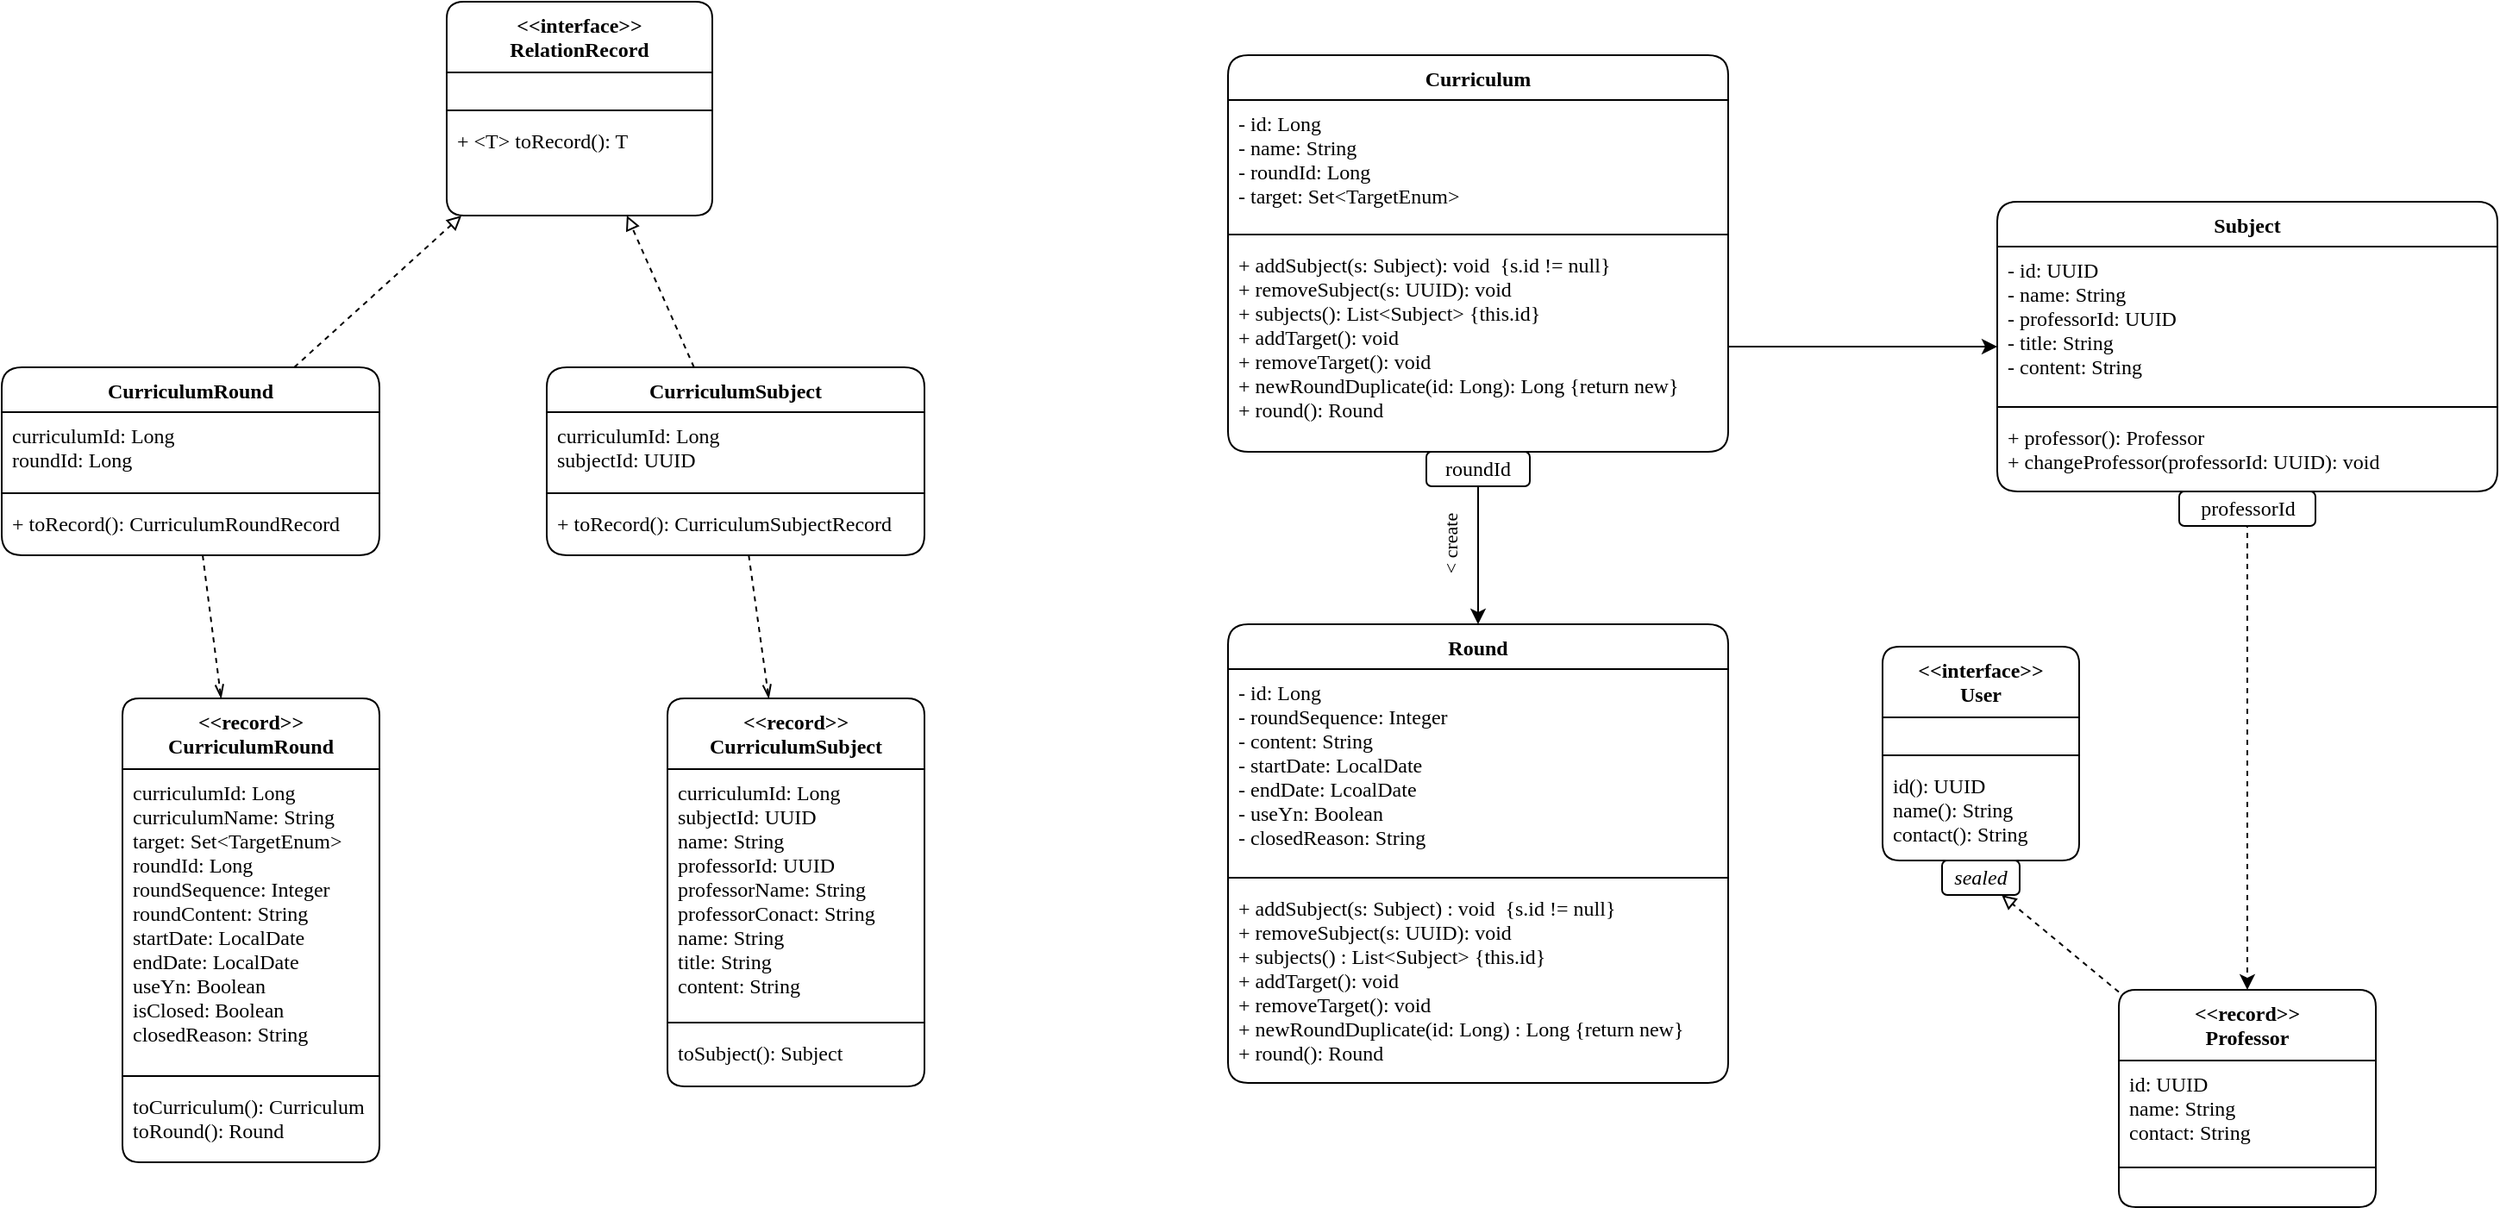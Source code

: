 <mxfile>
    <diagram id="zG_Oaf-O4gQHG555Pn15" name="페이지-1">
        <mxGraphModel dx="2149" dy="844" grid="0" gridSize="10" guides="1" tooltips="1" connect="1" arrows="1" fold="1" page="0" pageScale="1" pageWidth="1169" pageHeight="827" math="0" shadow="0">
            <root>
                <mxCell id="0"/>
                <mxCell id="1" parent="0"/>
                <mxCell id="35" style="edgeStyle=none;html=1;startArrow=none;rounded=1;fontFamily=D2Coding;" parent="1" source="39" target="30" edge="1">
                    <mxGeometry relative="1" as="geometry"/>
                </mxCell>
                <mxCell id="38" value="&amp;lt; create" style="edgeLabel;html=1;align=center;verticalAlign=middle;resizable=0;points=[];rounded=1;fontFamily=D2Coding;rotation=-90;" parent="35" vertex="1" connectable="0">
                    <mxGeometry x="0.116" y="2" relative="1" as="geometry">
                        <mxPoint x="-18" y="-11" as="offset"/>
                    </mxGeometry>
                </mxCell>
                <mxCell id="17" value="Curriculum" style="swimlane;fontStyle=1;align=center;verticalAlign=top;childLayout=stackLayout;horizontal=1;startSize=26;horizontalStack=0;resizeParent=1;resizeParentMax=0;resizeLast=0;collapsible=1;marginBottom=0;rounded=1;fontFamily=D2Coding;" parent="1" vertex="1">
                    <mxGeometry x="330" y="289" width="290" height="230" as="geometry">
                        <mxRectangle x="370" y="270" width="100" height="30" as="alternateBounds"/>
                    </mxGeometry>
                </mxCell>
                <mxCell id="18" value="- id: Long&#10;- name: String&#10;- roundId: Long&#10;- target: Set&lt;TargetEnum&gt;" style="text;strokeColor=none;fillColor=none;align=left;verticalAlign=top;spacingLeft=4;spacingRight=4;overflow=hidden;rotatable=0;points=[[0,0.5],[1,0.5]];portConstraint=eastwest;rounded=1;fontFamily=D2Coding;" parent="17" vertex="1">
                    <mxGeometry y="26" width="290" height="74" as="geometry"/>
                </mxCell>
                <mxCell id="19" value="" style="line;strokeWidth=1;fillColor=none;align=left;verticalAlign=middle;spacingTop=-1;spacingLeft=3;spacingRight=3;rotatable=0;labelPosition=right;points=[];portConstraint=eastwest;strokeColor=inherit;rounded=1;fontFamily=D2Coding;" parent="17" vertex="1">
                    <mxGeometry y="100" width="290" height="8" as="geometry"/>
                </mxCell>
                <mxCell id="20" value="+ addSubject(s: Subject): void  {s.id != null}&#10;+ removeSubject(s: UUID): void&#10;+ subjects(): List&lt;Subject&gt; {this.id}&#10;+ addTarget(): void&#10;+ removeTarget(): void&#10;+ newRoundDuplicate(id: Long): Long {return new}&#10;+ round(): Round" style="text;strokeColor=none;fillColor=none;align=left;verticalAlign=top;spacingLeft=4;spacingRight=4;overflow=hidden;rotatable=0;points=[[0,0.5],[1,0.5]];portConstraint=eastwest;rounded=1;fontFamily=D2Coding;" parent="17" vertex="1">
                    <mxGeometry y="108" width="290" height="122" as="geometry"/>
                </mxCell>
                <mxCell id="30" value="Round" style="swimlane;fontStyle=1;align=center;verticalAlign=top;childLayout=stackLayout;horizontal=1;startSize=26;horizontalStack=0;resizeParent=1;resizeParentMax=0;resizeLast=0;collapsible=1;marginBottom=0;rounded=1;spacing=2;fontFamily=D2Coding;" parent="1" vertex="1">
                    <mxGeometry x="330" y="619" width="290" height="266" as="geometry">
                        <mxRectangle x="370" y="270" width="100" height="30" as="alternateBounds"/>
                    </mxGeometry>
                </mxCell>
                <mxCell id="31" value="- id: Long&#10;- roundSequence: Integer&#10;- content: String&#10;- startDate: LocalDate&#10;- endDate: LcoalDate&#10;- useYn: Boolean&#10;- closedReason: String" style="text;strokeColor=none;fillColor=none;align=left;verticalAlign=top;spacingLeft=4;spacingRight=4;overflow=hidden;rotatable=0;points=[[0,0.5],[1,0.5]];portConstraint=eastwest;rounded=1;spacing=2;spacingTop=0;fontFamily=D2Coding;" parent="30" vertex="1">
                    <mxGeometry y="26" width="290" height="117" as="geometry"/>
                </mxCell>
                <mxCell id="32" value="" style="line;strokeWidth=1;fillColor=none;align=left;verticalAlign=middle;spacingTop=-1;spacingLeft=3;spacingRight=3;rotatable=0;labelPosition=right;points=[];portConstraint=eastwest;strokeColor=inherit;rounded=1;fontFamily=D2Coding;" parent="30" vertex="1">
                    <mxGeometry y="143" width="290" height="8" as="geometry"/>
                </mxCell>
                <mxCell id="33" value="+ addSubject(s: Subject) : void  {s.id != null}&#10;+ removeSubject(s: UUID): void&#10;+ subjects() : List&lt;Subject&gt; {this.id}&#10;+ addTarget(): void&#10;+ removeTarget(): void&#10;+ newRoundDuplicate(id: Long) : Long {return new}&#10;+ round(): Round" style="text;strokeColor=none;fillColor=none;align=left;verticalAlign=top;spacingLeft=4;spacingRight=4;overflow=hidden;rotatable=0;points=[[0,0.5],[1,0.5]];portConstraint=eastwest;rounded=1;fontFamily=D2Coding;" parent="30" vertex="1">
                    <mxGeometry y="151" width="290" height="115" as="geometry"/>
                </mxCell>
                <mxCell id="40" value="" style="edgeStyle=none;html=1;endArrow=none;rounded=1;fontFamily=D2Coding;" parent="1" source="17" target="39" edge="1">
                    <mxGeometry relative="1" as="geometry">
                        <mxPoint x="330" y="404" as="sourcePoint"/>
                        <mxPoint x="180" y="404" as="targetPoint"/>
                    </mxGeometry>
                </mxCell>
                <mxCell id="39" value="roundId" style="whiteSpace=wrap;html=1;rounded=1;fontFamily=D2Coding;" parent="1" vertex="1">
                    <mxGeometry x="445" y="519" width="60" height="20" as="geometry"/>
                </mxCell>
                <mxCell id="52" style="edgeStyle=none;html=1;fontFamily=D2Coding;dashed=1;" edge="1" parent="1" source="41" target="48">
                    <mxGeometry relative="1" as="geometry"/>
                </mxCell>
                <mxCell id="41" value="Subject" style="swimlane;fontStyle=1;align=center;verticalAlign=top;childLayout=stackLayout;horizontal=1;startSize=26;horizontalStack=0;resizeParent=1;resizeParentMax=0;resizeLast=0;collapsible=1;marginBottom=0;rounded=1;fontFamily=D2Coding;" vertex="1" parent="1">
                    <mxGeometry x="776" y="374" width="290" height="168" as="geometry">
                        <mxRectangle x="370" y="270" width="100" height="30" as="alternateBounds"/>
                    </mxGeometry>
                </mxCell>
                <mxCell id="42" value="- id: UUID&#10;- name: String&#10;- professorId: UUID&#10;- title: String&#10;- content: String" style="text;strokeColor=none;fillColor=none;align=left;verticalAlign=top;spacingLeft=4;spacingRight=4;overflow=hidden;rotatable=0;points=[[0,0.5],[1,0.5]];portConstraint=eastwest;rounded=1;fontFamily=D2Coding;" vertex="1" parent="41">
                    <mxGeometry y="26" width="290" height="89" as="geometry"/>
                </mxCell>
                <mxCell id="43" value="" style="line;strokeWidth=1;fillColor=none;align=left;verticalAlign=middle;spacingTop=-1;spacingLeft=3;spacingRight=3;rotatable=0;labelPosition=right;points=[];portConstraint=eastwest;strokeColor=inherit;rounded=1;fontFamily=D2Coding;" vertex="1" parent="41">
                    <mxGeometry y="115" width="290" height="8" as="geometry"/>
                </mxCell>
                <mxCell id="44" value="+ professor(): Professor&#10;+ changeProfessor(professorId: UUID): void" style="text;strokeColor=none;fillColor=none;align=left;verticalAlign=top;spacingLeft=4;spacingRight=4;overflow=hidden;rotatable=0;points=[[0,0.5],[1,0.5]];portConstraint=eastwest;rounded=1;fontFamily=D2Coding;" vertex="1" parent="41">
                    <mxGeometry y="123" width="290" height="45" as="geometry"/>
                </mxCell>
                <mxCell id="45" style="edgeStyle=none;html=1;fontFamily=D2Coding;startArrow=none;" edge="1" parent="1" source="20" target="41">
                    <mxGeometry relative="1" as="geometry">
                        <mxPoint x="680.0" y="428.0" as="sourcePoint"/>
                    </mxGeometry>
                </mxCell>
                <mxCell id="47" value="" style="edgeStyle=none;html=1;fontFamily=D2Coding;endArrow=none;" edge="1" parent="1" source="20">
                    <mxGeometry relative="1" as="geometry">
                        <mxPoint x="620" y="430.241" as="sourcePoint"/>
                        <mxPoint x="620" y="433.143" as="targetPoint"/>
                    </mxGeometry>
                </mxCell>
                <mxCell id="48" value="&lt;&lt;record&gt;&gt;&#10;Professor" style="swimlane;fontStyle=1;align=center;verticalAlign=top;childLayout=stackLayout;horizontal=1;startSize=41;horizontalStack=0;resizeParent=1;resizeParentMax=0;resizeLast=0;collapsible=1;marginBottom=0;rounded=1;fontFamily=D2Coding;arcSize=8;" vertex="1" parent="1">
                    <mxGeometry x="846.5" y="831" width="149" height="126" as="geometry">
                        <mxRectangle x="370" y="270" width="100" height="30" as="alternateBounds"/>
                    </mxGeometry>
                </mxCell>
                <mxCell id="49" value="id: UUID&#10;name: String&#10;contact: String" style="text;strokeColor=none;fillColor=none;align=left;verticalAlign=top;spacingLeft=4;spacingRight=4;overflow=hidden;rotatable=0;points=[[0,0.5],[1,0.5]];portConstraint=eastwest;rounded=1;fontFamily=D2Coding;" vertex="1" parent="48">
                    <mxGeometry y="41" width="149" height="58" as="geometry"/>
                </mxCell>
                <mxCell id="50" value="" style="line;strokeWidth=1;fillColor=none;align=left;verticalAlign=middle;spacingTop=-1;spacingLeft=3;spacingRight=3;rotatable=0;labelPosition=right;points=[];portConstraint=eastwest;strokeColor=inherit;rounded=1;fontFamily=D2Coding;" vertex="1" parent="48">
                    <mxGeometry y="99" width="149" height="8" as="geometry"/>
                </mxCell>
                <mxCell id="51" value=" " style="text;strokeColor=none;fillColor=none;align=left;verticalAlign=top;spacingLeft=4;spacingRight=4;overflow=hidden;rotatable=0;points=[[0,0.5],[1,0.5]];portConstraint=eastwest;rounded=1;fontFamily=D2Coding;" vertex="1" parent="48">
                    <mxGeometry y="107" width="149" height="19" as="geometry"/>
                </mxCell>
                <mxCell id="54" value="professorId" style="whiteSpace=wrap;html=1;rounded=1;fontFamily=D2Coding;" vertex="1" parent="1">
                    <mxGeometry x="881.5" y="542" width="79" height="20" as="geometry"/>
                </mxCell>
                <mxCell id="60" value="&lt;&lt;interface&gt;&gt;&#10;User" style="swimlane;fontStyle=1;align=center;verticalAlign=top;childLayout=stackLayout;horizontal=1;startSize=41;horizontalStack=0;resizeParent=1;resizeParentMax=0;resizeLast=0;collapsible=1;marginBottom=0;rounded=1;fontFamily=D2Coding;arcSize=8;" vertex="1" parent="1">
                    <mxGeometry x="709.5" y="632" width="114" height="124" as="geometry">
                        <mxRectangle x="370" y="270" width="100" height="30" as="alternateBounds"/>
                    </mxGeometry>
                </mxCell>
                <mxCell id="61" value=" " style="text;strokeColor=none;fillColor=none;align=left;verticalAlign=top;spacingLeft=4;spacingRight=4;overflow=hidden;rotatable=0;points=[[0,0.5],[1,0.5]];portConstraint=eastwest;rounded=1;fontFamily=D2Coding;" vertex="1" parent="60">
                    <mxGeometry y="41" width="114" height="18" as="geometry"/>
                </mxCell>
                <mxCell id="62" value="" style="line;strokeWidth=1;fillColor=none;align=left;verticalAlign=middle;spacingTop=-1;spacingLeft=3;spacingRight=3;rotatable=0;labelPosition=right;points=[];portConstraint=eastwest;strokeColor=inherit;rounded=1;fontFamily=D2Coding;" vertex="1" parent="60">
                    <mxGeometry y="59" width="114" height="8" as="geometry"/>
                </mxCell>
                <mxCell id="63" value="id(): UUID&#10;name(): String&#10;contact(): String" style="text;strokeColor=none;fillColor=none;align=left;verticalAlign=top;spacingLeft=4;spacingRight=4;overflow=hidden;rotatable=0;points=[[0,0.5],[1,0.5]];portConstraint=eastwest;rounded=1;fontFamily=D2Coding;" vertex="1" parent="60">
                    <mxGeometry y="67" width="114" height="57" as="geometry"/>
                </mxCell>
                <mxCell id="64" style="edgeStyle=none;html=1;fontFamily=D2Coding;dashed=1;endArrow=block;endFill=0;startArrow=none;" edge="1" parent="1" source="66" target="60">
                    <mxGeometry relative="1" as="geometry">
                        <mxPoint x="921" y="661" as="sourcePoint"/>
                        <mxPoint x="921.0" y="759" as="targetPoint"/>
                        <Array as="points"/>
                    </mxGeometry>
                </mxCell>
                <mxCell id="67" value="" style="edgeStyle=none;html=1;fontFamily=D2Coding;endArrow=block;endFill=0;dashed=1;" edge="1" parent="1" source="48" target="66">
                    <mxGeometry relative="1" as="geometry">
                        <mxPoint x="921" y="885" as="sourcePoint"/>
                        <mxPoint x="974" y="929" as="targetPoint"/>
                        <Array as="points"/>
                    </mxGeometry>
                </mxCell>
                <mxCell id="66" value="&lt;i&gt;sealed&lt;/i&gt;" style="whiteSpace=wrap;html=1;rounded=1;fontFamily=D2Coding;" vertex="1" parent="1">
                    <mxGeometry x="744" y="756" width="45" height="20" as="geometry"/>
                </mxCell>
                <mxCell id="76" style="edgeStyle=none;html=1;dashed=1;fontFamily=D2Coding;endArrow=block;endFill=0;" edge="1" parent="1" source="68" target="72">
                    <mxGeometry relative="1" as="geometry"/>
                </mxCell>
                <mxCell id="91" style="edgeStyle=none;html=1;dashed=1;fontFamily=D2Coding;endArrow=openThin;endFill=0;" edge="1" parent="1" source="68" target="86">
                    <mxGeometry relative="1" as="geometry"/>
                </mxCell>
                <mxCell id="68" value="CurriculumSubject" style="swimlane;fontStyle=1;align=center;verticalAlign=top;childLayout=stackLayout;horizontal=1;startSize=26;horizontalStack=0;resizeParent=1;resizeParentMax=0;resizeLast=0;collapsible=1;marginBottom=0;rounded=1;spacing=2;fontFamily=D2Coding;" vertex="1" parent="1">
                    <mxGeometry x="-65" y="470" width="219" height="109" as="geometry">
                        <mxRectangle x="370" y="270" width="100" height="30" as="alternateBounds"/>
                    </mxGeometry>
                </mxCell>
                <mxCell id="69" value="curriculumId: Long&#10;subjectId: UUID" style="text;strokeColor=none;fillColor=none;align=left;verticalAlign=top;spacingLeft=4;spacingRight=4;overflow=hidden;rotatable=0;points=[[0,0.5],[1,0.5]];portConstraint=eastwest;rounded=1;spacing=2;spacingTop=0;fontFamily=D2Coding;" vertex="1" parent="68">
                    <mxGeometry y="26" width="219" height="43" as="geometry"/>
                </mxCell>
                <mxCell id="70" value="" style="line;strokeWidth=1;fillColor=none;align=left;verticalAlign=middle;spacingTop=-1;spacingLeft=3;spacingRight=3;rotatable=0;labelPosition=right;points=[];portConstraint=eastwest;strokeColor=inherit;rounded=1;fontFamily=D2Coding;" vertex="1" parent="68">
                    <mxGeometry y="69" width="219" height="8" as="geometry"/>
                </mxCell>
                <mxCell id="71" value="+ toRecord(): CurriculumSubjectRecord" style="text;strokeColor=none;fillColor=none;align=left;verticalAlign=top;spacingLeft=4;spacingRight=4;overflow=hidden;rotatable=0;points=[[0,0.5],[1,0.5]];portConstraint=eastwest;rounded=1;fontFamily=D2Coding;" vertex="1" parent="68">
                    <mxGeometry y="77" width="219" height="32" as="geometry"/>
                </mxCell>
                <mxCell id="72" value="&lt;&lt;interface&gt;&gt;&#10;RelationRecord" style="swimlane;fontStyle=1;align=center;verticalAlign=top;childLayout=stackLayout;horizontal=1;startSize=41;horizontalStack=0;resizeParent=1;resizeParentMax=0;resizeLast=0;collapsible=1;marginBottom=0;rounded=1;fontFamily=D2Coding;arcSize=8;" vertex="1" parent="1">
                    <mxGeometry x="-123" y="258" width="154" height="124" as="geometry">
                        <mxRectangle x="370" y="270" width="100" height="30" as="alternateBounds"/>
                    </mxGeometry>
                </mxCell>
                <mxCell id="73" value=" " style="text;strokeColor=none;fillColor=none;align=left;verticalAlign=top;spacingLeft=4;spacingRight=4;overflow=hidden;rotatable=0;points=[[0,0.5],[1,0.5]];portConstraint=eastwest;rounded=1;fontFamily=D2Coding;" vertex="1" parent="72">
                    <mxGeometry y="41" width="154" height="18" as="geometry"/>
                </mxCell>
                <mxCell id="74" value="" style="line;strokeWidth=1;fillColor=none;align=left;verticalAlign=middle;spacingTop=-1;spacingLeft=3;spacingRight=3;rotatable=0;labelPosition=right;points=[];portConstraint=eastwest;strokeColor=inherit;rounded=1;fontFamily=D2Coding;" vertex="1" parent="72">
                    <mxGeometry y="59" width="154" height="8" as="geometry"/>
                </mxCell>
                <mxCell id="75" value="+ &lt;T&gt; toRecord(): T" style="text;strokeColor=none;fillColor=none;align=left;verticalAlign=top;spacingLeft=4;spacingRight=4;overflow=hidden;rotatable=0;points=[[0,0.5],[1,0.5]];portConstraint=eastwest;rounded=1;fontFamily=D2Coding;" vertex="1" parent="72">
                    <mxGeometry y="67" width="154" height="57" as="geometry"/>
                </mxCell>
                <mxCell id="81" style="edgeStyle=none;html=1;dashed=1;fontFamily=D2Coding;endArrow=block;endFill=0;" edge="1" parent="1" source="77" target="72">
                    <mxGeometry relative="1" as="geometry"/>
                </mxCell>
                <mxCell id="90" style="edgeStyle=none;html=1;dashed=1;fontFamily=D2Coding;endArrow=openThin;endFill=0;" edge="1" parent="1" source="77" target="82">
                    <mxGeometry relative="1" as="geometry">
                        <mxPoint x="-143" y="610" as="targetPoint"/>
                    </mxGeometry>
                </mxCell>
                <mxCell id="77" value="CurriculumRound" style="swimlane;fontStyle=1;align=center;verticalAlign=top;childLayout=stackLayout;horizontal=1;startSize=26;horizontalStack=0;resizeParent=1;resizeParentMax=0;resizeLast=0;collapsible=1;marginBottom=0;rounded=1;spacing=2;fontFamily=D2Coding;" vertex="1" parent="1">
                    <mxGeometry x="-381" y="470" width="219" height="109" as="geometry">
                        <mxRectangle x="370" y="270" width="100" height="30" as="alternateBounds"/>
                    </mxGeometry>
                </mxCell>
                <mxCell id="78" value="curriculumId: Long&#10;roundId: Long" style="text;strokeColor=none;fillColor=none;align=left;verticalAlign=top;spacingLeft=4;spacingRight=4;overflow=hidden;rotatable=0;points=[[0,0.5],[1,0.5]];portConstraint=eastwest;rounded=1;spacing=2;spacingTop=0;fontFamily=D2Coding;" vertex="1" parent="77">
                    <mxGeometry y="26" width="219" height="43" as="geometry"/>
                </mxCell>
                <mxCell id="79" value="" style="line;strokeWidth=1;fillColor=none;align=left;verticalAlign=middle;spacingTop=-1;spacingLeft=3;spacingRight=3;rotatable=0;labelPosition=right;points=[];portConstraint=eastwest;strokeColor=inherit;rounded=1;fontFamily=D2Coding;" vertex="1" parent="77">
                    <mxGeometry y="69" width="219" height="8" as="geometry"/>
                </mxCell>
                <mxCell id="80" value="+ toRecord(): CurriculumRoundRecord" style="text;strokeColor=none;fillColor=none;align=left;verticalAlign=top;spacingLeft=4;spacingRight=4;overflow=hidden;rotatable=0;points=[[0,0.5],[1,0.5]];portConstraint=eastwest;rounded=1;fontFamily=D2Coding;" vertex="1" parent="77">
                    <mxGeometry y="77" width="219" height="32" as="geometry"/>
                </mxCell>
                <mxCell id="82" value="&lt;&lt;record&gt;&gt;&#10;CurriculumRound" style="swimlane;fontStyle=1;align=center;verticalAlign=top;childLayout=stackLayout;horizontal=1;startSize=41;horizontalStack=0;resizeParent=1;resizeParentMax=0;resizeLast=0;collapsible=1;marginBottom=0;rounded=1;fontFamily=D2Coding;arcSize=8;" vertex="1" parent="1">
                    <mxGeometry x="-311" y="662" width="149" height="269" as="geometry">
                        <mxRectangle x="370" y="270" width="100" height="30" as="alternateBounds"/>
                    </mxGeometry>
                </mxCell>
                <mxCell id="83" value="curriculumId: Long&#10;&#9;curriculumName: String&#10;&#9;target: Set&lt;TargetEnum&gt;&#10;&#9;roundId: Long&#10;&#9;roundSequence: Integer&#10;&#9;roundContent: String&#10;&#9;startDate: LocalDate&#10;&#9;endDate: LocalDate&#10;&#9;useYn: Boolean&#10;&#9;isClosed: Boolean&#10;&#9;closedReason: String" style="text;strokeColor=none;fillColor=none;align=left;verticalAlign=top;spacingLeft=4;spacingRight=4;overflow=hidden;rotatable=0;points=[[0,0.5],[1,0.5]];portConstraint=eastwest;rounded=1;fontFamily=D2Coding;" vertex="1" parent="82">
                    <mxGeometry y="41" width="149" height="174" as="geometry"/>
                </mxCell>
                <mxCell id="84" value="" style="line;strokeWidth=1;fillColor=none;align=left;verticalAlign=middle;spacingTop=-1;spacingLeft=3;spacingRight=3;rotatable=0;labelPosition=right;points=[];portConstraint=eastwest;strokeColor=inherit;rounded=1;fontFamily=D2Coding;" vertex="1" parent="82">
                    <mxGeometry y="215" width="149" height="8" as="geometry"/>
                </mxCell>
                <mxCell id="85" value="toCurriculum(): Curriculum&#10;&#9;toRound(): Round" style="text;strokeColor=none;fillColor=none;align=left;verticalAlign=top;spacingLeft=4;spacingRight=4;overflow=hidden;rotatable=0;points=[[0,0.5],[1,0.5]];portConstraint=eastwest;rounded=1;fontFamily=D2Coding;" vertex="1" parent="82">
                    <mxGeometry y="223" width="149" height="46" as="geometry"/>
                </mxCell>
                <mxCell id="86" value="&lt;&lt;record&gt;&gt;&#10;CurriculumSubject" style="swimlane;fontStyle=1;align=center;verticalAlign=top;childLayout=stackLayout;horizontal=1;startSize=41;horizontalStack=0;resizeParent=1;resizeParentMax=0;resizeLast=0;collapsible=1;marginBottom=0;rounded=1;fontFamily=D2Coding;arcSize=8;" vertex="1" parent="1">
                    <mxGeometry x="5" y="662" width="149" height="225" as="geometry">
                        <mxRectangle x="370" y="270" width="100" height="30" as="alternateBounds"/>
                    </mxGeometry>
                </mxCell>
                <mxCell id="87" value="curriculumId: Long&#10;&#9;subjectId: UUID&#10;&#9;name: String&#10;&#9;professorId: UUID&#10;&#9;professorName: String&#10;&#9;professorConact: String&#10;&#9;name: String&#10;&#9;title: String&#10;&#9;content: String" style="text;strokeColor=none;fillColor=none;align=left;verticalAlign=top;spacingLeft=4;spacingRight=4;overflow=hidden;rotatable=0;points=[[0,0.5],[1,0.5]];portConstraint=eastwest;rounded=1;fontFamily=D2Coding;" vertex="1" parent="86">
                    <mxGeometry y="41" width="149" height="143" as="geometry"/>
                </mxCell>
                <mxCell id="88" value="" style="line;strokeWidth=1;fillColor=none;align=left;verticalAlign=middle;spacingTop=-1;spacingLeft=3;spacingRight=3;rotatable=0;labelPosition=right;points=[];portConstraint=eastwest;strokeColor=inherit;rounded=1;fontFamily=D2Coding;" vertex="1" parent="86">
                    <mxGeometry y="184" width="149" height="8" as="geometry"/>
                </mxCell>
                <mxCell id="89" value="toSubject(): Subject" style="text;strokeColor=none;fillColor=none;align=left;verticalAlign=top;spacingLeft=4;spacingRight=4;overflow=hidden;rotatable=0;points=[[0,0.5],[1,0.5]];portConstraint=eastwest;rounded=1;fontFamily=D2Coding;" vertex="1" parent="86">
                    <mxGeometry y="192" width="149" height="33" as="geometry"/>
                </mxCell>
            </root>
        </mxGraphModel>
    </diagram>
</mxfile>
